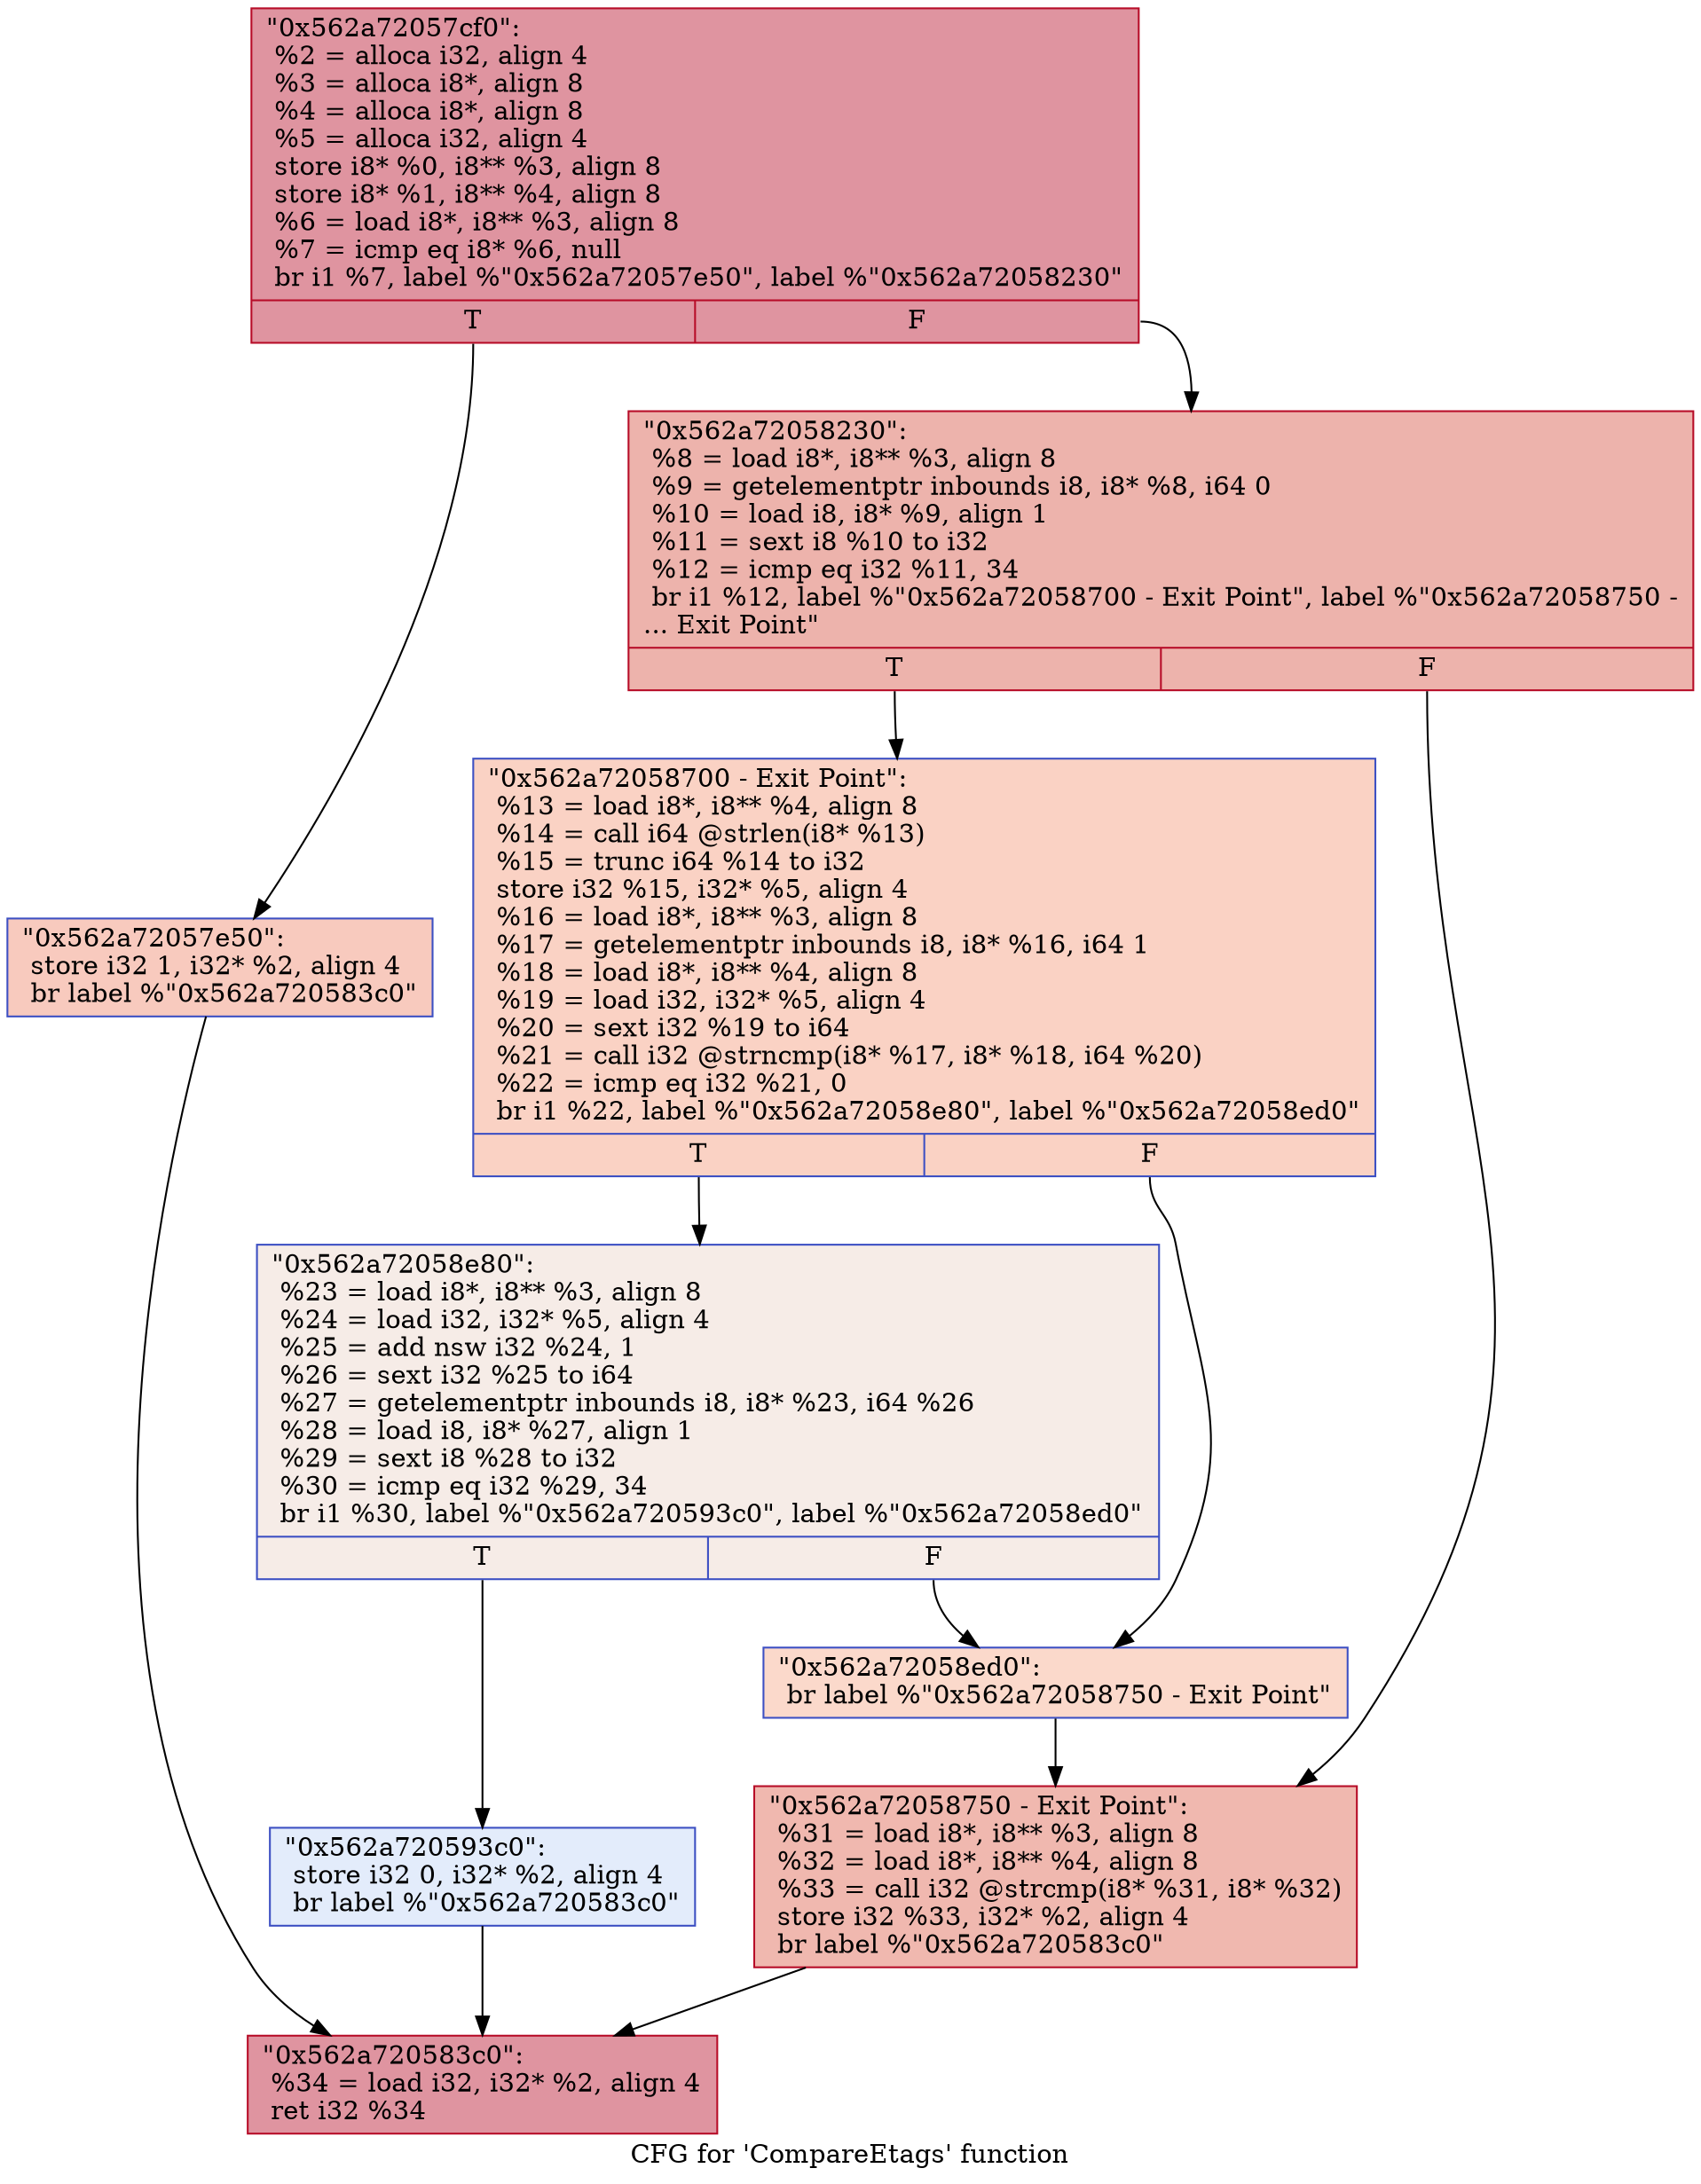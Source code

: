 digraph "CFG for 'CompareEtags' function" {
	label="CFG for 'CompareEtags' function";

	Node0x562a72057cf0 [shape=record,color="#b70d28ff", style=filled, fillcolor="#b70d2870",label="{\"0x562a72057cf0\":\l  %2 = alloca i32, align 4\l  %3 = alloca i8*, align 8\l  %4 = alloca i8*, align 8\l  %5 = alloca i32, align 4\l  store i8* %0, i8** %3, align 8\l  store i8* %1, i8** %4, align 8\l  %6 = load i8*, i8** %3, align 8\l  %7 = icmp eq i8* %6, null\l  br i1 %7, label %\"0x562a72057e50\", label %\"0x562a72058230\"\l|{<s0>T|<s1>F}}"];
	Node0x562a72057cf0:s0 -> Node0x562a72057e50;
	Node0x562a72057cf0:s1 -> Node0x562a72058230;
	Node0x562a72057e50 [shape=record,color="#3d50c3ff", style=filled, fillcolor="#ef886b70",label="{\"0x562a72057e50\":                                 \l  store i32 1, i32* %2, align 4\l  br label %\"0x562a720583c0\"\l}"];
	Node0x562a72057e50 -> Node0x562a720583c0;
	Node0x562a72058230 [shape=record,color="#b70d28ff", style=filled, fillcolor="#d6524470",label="{\"0x562a72058230\":                                 \l  %8 = load i8*, i8** %3, align 8\l  %9 = getelementptr inbounds i8, i8* %8, i64 0\l  %10 = load i8, i8* %9, align 1\l  %11 = sext i8 %10 to i32\l  %12 = icmp eq i32 %11, 34\l  br i1 %12, label %\"0x562a72058700 - Exit Point\", label %\"0x562a72058750 -\l... Exit Point\"\l|{<s0>T|<s1>F}}"];
	Node0x562a72058230:s0 -> Node0x562a72058700;
	Node0x562a72058230:s1 -> Node0x562a72058750;
	Node0x562a72058700 [shape=record,color="#3d50c3ff", style=filled, fillcolor="#f4987a70",label="{\"0x562a72058700 - Exit Point\":                    \l  %13 = load i8*, i8** %4, align 8\l  %14 = call i64 @strlen(i8* %13)\l  %15 = trunc i64 %14 to i32\l  store i32 %15, i32* %5, align 4\l  %16 = load i8*, i8** %3, align 8\l  %17 = getelementptr inbounds i8, i8* %16, i64 1\l  %18 = load i8*, i8** %4, align 8\l  %19 = load i32, i32* %5, align 4\l  %20 = sext i32 %19 to i64\l  %21 = call i32 @strncmp(i8* %17, i8* %18, i64 %20)\l  %22 = icmp eq i32 %21, 0\l  br i1 %22, label %\"0x562a72058e80\", label %\"0x562a72058ed0\"\l|{<s0>T|<s1>F}}"];
	Node0x562a72058700:s0 -> Node0x562a72058e80;
	Node0x562a72058700:s1 -> Node0x562a72058ed0;
	Node0x562a72058e80 [shape=record,color="#3d50c3ff", style=filled, fillcolor="#ead5c970",label="{\"0x562a72058e80\":                                 \l  %23 = load i8*, i8** %3, align 8\l  %24 = load i32, i32* %5, align 4\l  %25 = add nsw i32 %24, 1\l  %26 = sext i32 %25 to i64\l  %27 = getelementptr inbounds i8, i8* %23, i64 %26\l  %28 = load i8, i8* %27, align 1\l  %29 = sext i8 %28 to i32\l  %30 = icmp eq i32 %29, 34\l  br i1 %30, label %\"0x562a720593c0\", label %\"0x562a72058ed0\"\l|{<s0>T|<s1>F}}"];
	Node0x562a72058e80:s0 -> Node0x562a720593c0;
	Node0x562a72058e80:s1 -> Node0x562a72058ed0;
	Node0x562a720593c0 [shape=record,color="#3d50c3ff", style=filled, fillcolor="#bfd3f670",label="{\"0x562a720593c0\":                                 \l  store i32 0, i32* %2, align 4\l  br label %\"0x562a720583c0\"\l}"];
	Node0x562a720593c0 -> Node0x562a720583c0;
	Node0x562a72058ed0 [shape=record,color="#3d50c3ff", style=filled, fillcolor="#f7a88970",label="{\"0x562a72058ed0\":                                 \l  br label %\"0x562a72058750 - Exit Point\"\l}"];
	Node0x562a72058ed0 -> Node0x562a72058750;
	Node0x562a72058750 [shape=record,color="#b70d28ff", style=filled, fillcolor="#dc5d4a70",label="{\"0x562a72058750 - Exit Point\":                    \l  %31 = load i8*, i8** %3, align 8\l  %32 = load i8*, i8** %4, align 8\l  %33 = call i32 @strcmp(i8* %31, i8* %32)\l  store i32 %33, i32* %2, align 4\l  br label %\"0x562a720583c0\"\l}"];
	Node0x562a72058750 -> Node0x562a720583c0;
	Node0x562a720583c0 [shape=record,color="#b70d28ff", style=filled, fillcolor="#b70d2870",label="{\"0x562a720583c0\":                                 \l  %34 = load i32, i32* %2, align 4\l  ret i32 %34\l}"];
}
